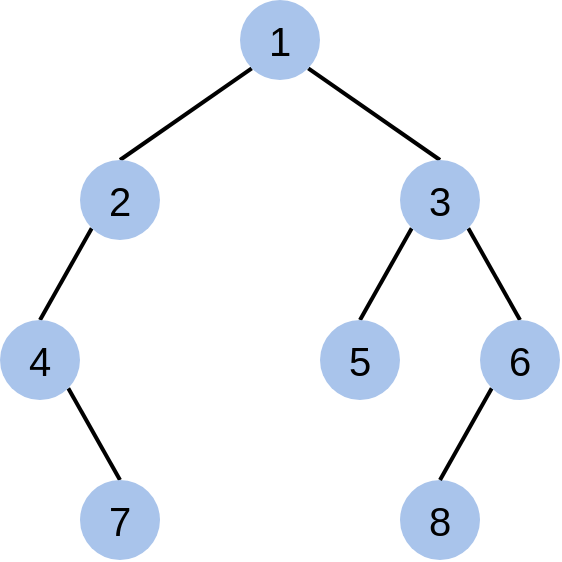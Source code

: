 <mxfile version="20.8.16" type="device"><diagram name="第 1 页" id="MraIMN06maj8SHKTpL8f"><mxGraphModel dx="1194" dy="747" grid="1" gridSize="10" guides="1" tooltips="1" connect="1" arrows="1" fold="1" page="1" pageScale="1" pageWidth="1169" pageHeight="827" math="0" shadow="0"><root><mxCell id="0"/><mxCell id="1" parent="0"/><mxCell id="pm1Ad53lHON_7MlC44Mg-16" style="edgeStyle=none;rounded=0;orthogonalLoop=1;jettySize=auto;html=1;exitX=0;exitY=1;exitDx=0;exitDy=0;entryX=0.5;entryY=0;entryDx=0;entryDy=0;strokeWidth=2;fontSize=16;endArrow=none;endFill=0;" edge="1" parent="1" source="pm1Ad53lHON_7MlC44Mg-1" target="pm1Ad53lHON_7MlC44Mg-2"><mxGeometry relative="1" as="geometry"/></mxCell><mxCell id="pm1Ad53lHON_7MlC44Mg-17" style="edgeStyle=none;rounded=0;orthogonalLoop=1;jettySize=auto;html=1;exitX=1;exitY=1;exitDx=0;exitDy=0;entryX=0.5;entryY=0;entryDx=0;entryDy=0;strokeWidth=2;fontSize=16;endArrow=none;endFill=0;" edge="1" parent="1" source="pm1Ad53lHON_7MlC44Mg-1" target="pm1Ad53lHON_7MlC44Mg-5"><mxGeometry relative="1" as="geometry"/></mxCell><mxCell id="pm1Ad53lHON_7MlC44Mg-1" value="1" style="ellipse;whiteSpace=wrap;html=1;aspect=fixed;fillColor=#A9C4EB;strokeColor=none;fontSize=20;" vertex="1" parent="1"><mxGeometry x="480" y="120" width="40" height="40" as="geometry"/></mxCell><mxCell id="pm1Ad53lHON_7MlC44Mg-18" style="edgeStyle=none;rounded=0;orthogonalLoop=1;jettySize=auto;html=1;exitX=0;exitY=1;exitDx=0;exitDy=0;entryX=0.5;entryY=0;entryDx=0;entryDy=0;strokeWidth=2;fontSize=16;endArrow=none;endFill=0;" edge="1" parent="1" source="pm1Ad53lHON_7MlC44Mg-2" target="pm1Ad53lHON_7MlC44Mg-3"><mxGeometry relative="1" as="geometry"/></mxCell><mxCell id="pm1Ad53lHON_7MlC44Mg-2" value="2" style="ellipse;whiteSpace=wrap;html=1;aspect=fixed;fillColor=#A9C4EB;strokeColor=none;fontSize=20;" vertex="1" parent="1"><mxGeometry x="400" y="200" width="40" height="40" as="geometry"/></mxCell><mxCell id="pm1Ad53lHON_7MlC44Mg-22" style="edgeStyle=none;rounded=0;orthogonalLoop=1;jettySize=auto;html=1;exitX=1;exitY=1;exitDx=0;exitDy=0;entryX=0.5;entryY=0;entryDx=0;entryDy=0;strokeWidth=2;fontSize=16;endArrow=none;endFill=0;" edge="1" parent="1" source="pm1Ad53lHON_7MlC44Mg-3" target="pm1Ad53lHON_7MlC44Mg-4"><mxGeometry relative="1" as="geometry"/></mxCell><mxCell id="pm1Ad53lHON_7MlC44Mg-3" value="4" style="ellipse;whiteSpace=wrap;html=1;aspect=fixed;fillColor=#A9C4EB;strokeColor=none;fontSize=20;" vertex="1" parent="1"><mxGeometry x="360" y="280" width="40" height="40" as="geometry"/></mxCell><mxCell id="pm1Ad53lHON_7MlC44Mg-4" value="7" style="ellipse;whiteSpace=wrap;html=1;aspect=fixed;fillColor=#A9C4EB;strokeColor=none;fontSize=20;" vertex="1" parent="1"><mxGeometry x="400" y="360" width="40" height="40" as="geometry"/></mxCell><mxCell id="pm1Ad53lHON_7MlC44Mg-20" style="edgeStyle=none;rounded=0;orthogonalLoop=1;jettySize=auto;html=1;exitX=0;exitY=1;exitDx=0;exitDy=0;entryX=0.5;entryY=0;entryDx=0;entryDy=0;strokeWidth=2;fontSize=16;endArrow=none;endFill=0;" edge="1" parent="1" source="pm1Ad53lHON_7MlC44Mg-5" target="pm1Ad53lHON_7MlC44Mg-8"><mxGeometry relative="1" as="geometry"/></mxCell><mxCell id="pm1Ad53lHON_7MlC44Mg-21" style="edgeStyle=none;rounded=0;orthogonalLoop=1;jettySize=auto;html=1;exitX=1;exitY=1;exitDx=0;exitDy=0;entryX=0.5;entryY=0;entryDx=0;entryDy=0;strokeWidth=2;fontSize=16;endArrow=none;endFill=0;" edge="1" parent="1" source="pm1Ad53lHON_7MlC44Mg-5" target="pm1Ad53lHON_7MlC44Mg-7"><mxGeometry relative="1" as="geometry"/></mxCell><mxCell id="pm1Ad53lHON_7MlC44Mg-5" value="3" style="ellipse;whiteSpace=wrap;html=1;aspect=fixed;fillColor=#A9C4EB;strokeColor=none;fontSize=20;" vertex="1" parent="1"><mxGeometry x="560" y="200" width="40" height="40" as="geometry"/></mxCell><mxCell id="pm1Ad53lHON_7MlC44Mg-6" value="8" style="ellipse;whiteSpace=wrap;html=1;aspect=fixed;fillColor=#A9C4EB;strokeColor=none;fontSize=20;" vertex="1" parent="1"><mxGeometry x="560" y="360" width="40" height="40" as="geometry"/></mxCell><mxCell id="pm1Ad53lHON_7MlC44Mg-23" style="edgeStyle=none;rounded=0;orthogonalLoop=1;jettySize=auto;html=1;exitX=0;exitY=1;exitDx=0;exitDy=0;entryX=0.5;entryY=0;entryDx=0;entryDy=0;strokeWidth=2;fontSize=20;endArrow=none;endFill=0;" edge="1" parent="1" source="pm1Ad53lHON_7MlC44Mg-7" target="pm1Ad53lHON_7MlC44Mg-6"><mxGeometry relative="1" as="geometry"/></mxCell><mxCell id="pm1Ad53lHON_7MlC44Mg-7" value="6" style="ellipse;whiteSpace=wrap;html=1;aspect=fixed;fillColor=#A9C4EB;strokeColor=none;fontSize=20;" vertex="1" parent="1"><mxGeometry x="600" y="280" width="40" height="40" as="geometry"/></mxCell><mxCell id="pm1Ad53lHON_7MlC44Mg-8" value="5" style="ellipse;whiteSpace=wrap;html=1;aspect=fixed;fillColor=#A9C4EB;strokeColor=none;fontSize=20;" vertex="1" parent="1"><mxGeometry x="520" y="280" width="40" height="40" as="geometry"/></mxCell></root></mxGraphModel></diagram></mxfile>